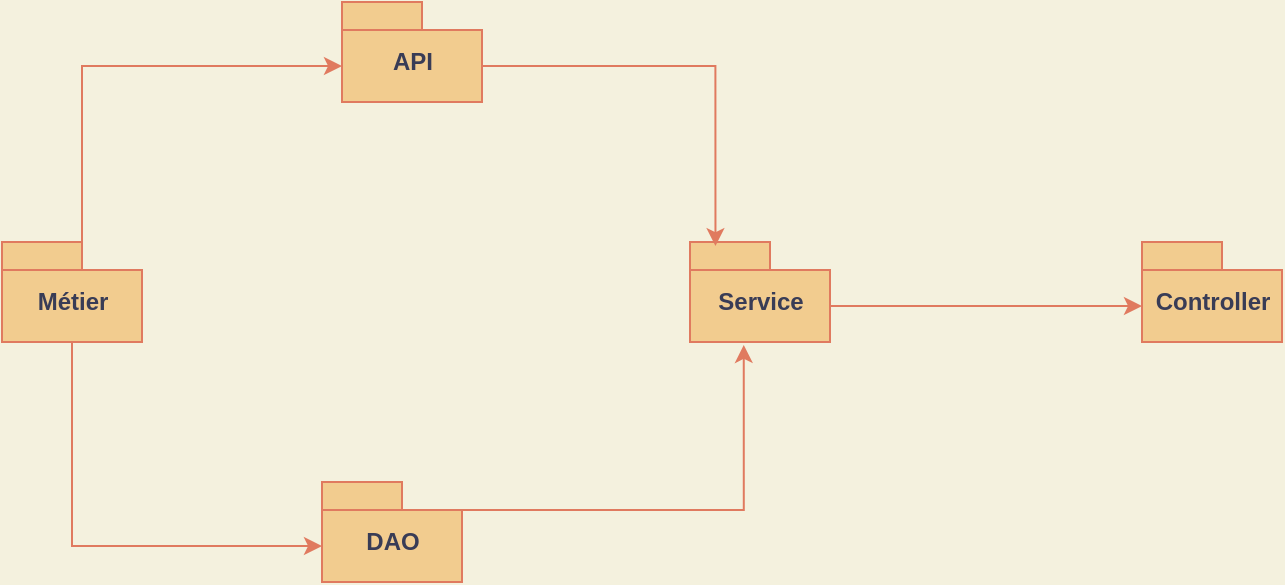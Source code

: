<mxfile>
    <diagram id="0DtjSzKA67IGTxJF5dop" name="Page-1">
        <mxGraphModel dx="466" dy="413" grid="1" gridSize="10" guides="1" tooltips="1" connect="1" arrows="1" fold="1" page="1" pageScale="1" pageWidth="827" pageHeight="1169" background="#F4F1DE" math="0" shadow="0">
            <root>
                <mxCell id="0"/>
                <mxCell id="1" parent="0"/>
                <mxCell id="11" style="edgeStyle=orthogonalEdgeStyle;rounded=0;orthogonalLoop=1;jettySize=auto;html=1;exitX=0;exitY=0;exitDx=70;exitDy=32;exitPerimeter=0;entryX=0;entryY=0;entryDx=0;entryDy=32;entryPerimeter=0;labelBackgroundColor=#F4F1DE;strokeColor=#E07A5F;fontColor=#393C56;" parent="1" source="2" target="5" edge="1">
                    <mxGeometry relative="1" as="geometry"/>
                </mxCell>
                <mxCell id="2" value="Service" style="shape=folder;fontStyle=1;spacingTop=10;tabWidth=40;tabHeight=14;tabPosition=left;html=1;fillColor=#F2CC8F;strokeColor=#E07A5F;fontColor=#393C56;" parent="1" vertex="1">
                    <mxGeometry x="414" y="240" width="70" height="50" as="geometry"/>
                </mxCell>
                <mxCell id="8" style="edgeStyle=orthogonalEdgeStyle;rounded=0;orthogonalLoop=1;jettySize=auto;html=1;exitX=0;exitY=0;exitDx=70;exitDy=32;exitPerimeter=0;entryX=0.182;entryY=0.041;entryDx=0;entryDy=0;entryPerimeter=0;labelBackgroundColor=#F4F1DE;strokeColor=#E07A5F;fontColor=#393C56;" parent="1" source="3" target="2" edge="1">
                    <mxGeometry relative="1" as="geometry">
                        <Array as="points">
                            <mxPoint x="427" y="152"/>
                        </Array>
                    </mxGeometry>
                </mxCell>
                <mxCell id="3" value="API" style="shape=folder;fontStyle=1;spacingTop=10;tabWidth=40;tabHeight=14;tabPosition=left;html=1;fillColor=#F2CC8F;strokeColor=#E07A5F;fontColor=#393C56;" parent="1" vertex="1">
                    <mxGeometry x="240" y="120" width="70" height="50" as="geometry"/>
                </mxCell>
                <mxCell id="7" style="edgeStyle=orthogonalEdgeStyle;rounded=0;orthogonalLoop=1;jettySize=auto;html=1;exitX=0;exitY=0;exitDx=40;exitDy=0;exitPerimeter=0;entryX=0;entryY=0;entryDx=0;entryDy=32;entryPerimeter=0;labelBackgroundColor=#F4F1DE;strokeColor=#E07A5F;fontColor=#393C56;" parent="1" source="4" target="3" edge="1">
                    <mxGeometry relative="1" as="geometry"/>
                </mxCell>
                <mxCell id="10" style="edgeStyle=orthogonalEdgeStyle;rounded=0;orthogonalLoop=1;jettySize=auto;html=1;exitX=0.5;exitY=1;exitDx=0;exitDy=0;exitPerimeter=0;entryX=0;entryY=0;entryDx=0;entryDy=32;entryPerimeter=0;labelBackgroundColor=#F4F1DE;strokeColor=#E07A5F;fontColor=#393C56;" parent="1" source="4" target="6" edge="1">
                    <mxGeometry relative="1" as="geometry"/>
                </mxCell>
                <mxCell id="4" value="Métier" style="shape=folder;fontStyle=1;spacingTop=10;tabWidth=40;tabHeight=14;tabPosition=left;html=1;fillColor=#F2CC8F;strokeColor=#E07A5F;fontColor=#393C56;" parent="1" vertex="1">
                    <mxGeometry x="70" y="240" width="70" height="50" as="geometry"/>
                </mxCell>
                <mxCell id="5" value="Controller" style="shape=folder;fontStyle=1;spacingTop=10;tabWidth=40;tabHeight=14;tabPosition=left;html=1;fillColor=#F2CC8F;strokeColor=#E07A5F;fontColor=#393C56;" parent="1" vertex="1">
                    <mxGeometry x="640" y="240" width="70" height="50" as="geometry"/>
                </mxCell>
                <mxCell id="9" style="edgeStyle=orthogonalEdgeStyle;rounded=0;orthogonalLoop=1;jettySize=auto;html=1;exitX=0;exitY=0;exitDx=70;exitDy=14;exitPerimeter=0;entryX=0.384;entryY=1.029;entryDx=0;entryDy=0;entryPerimeter=0;labelBackgroundColor=#F4F1DE;strokeColor=#E07A5F;fontColor=#393C56;" parent="1" source="6" target="2" edge="1">
                    <mxGeometry relative="1" as="geometry"/>
                </mxCell>
                <mxCell id="6" value="DAO" style="shape=folder;fontStyle=1;spacingTop=10;tabWidth=40;tabHeight=14;tabPosition=left;html=1;fillColor=#F2CC8F;strokeColor=#E07A5F;fontColor=#393C56;" parent="1" vertex="1">
                    <mxGeometry x="230" y="360" width="70" height="50" as="geometry"/>
                </mxCell>
            </root>
        </mxGraphModel>
    </diagram>
</mxfile>